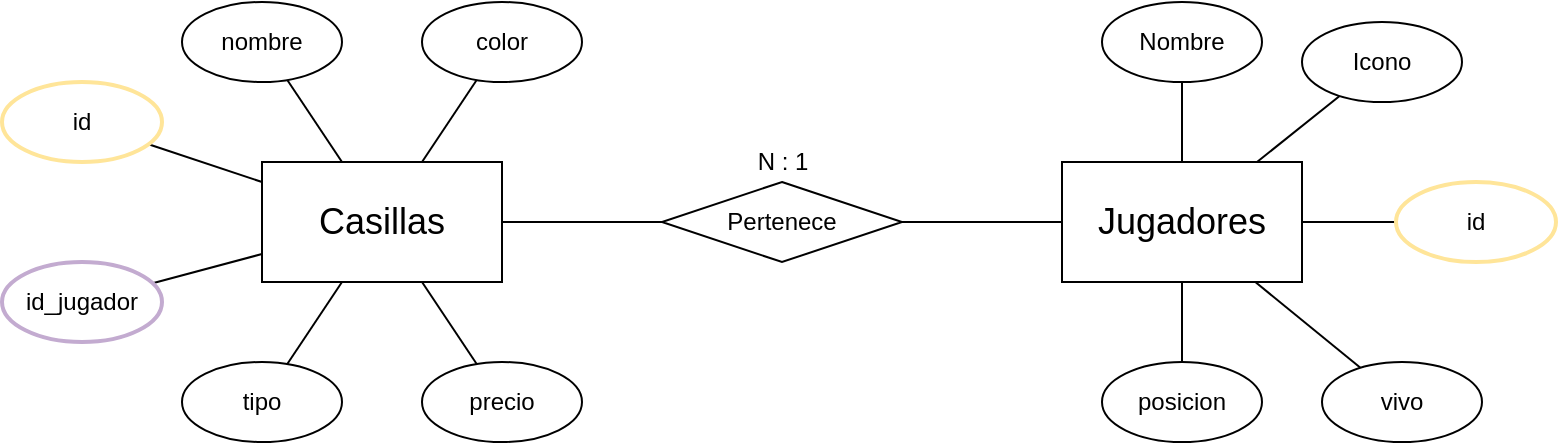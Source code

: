 <mxfile version="15.4.0" type="device"><diagram id="mP2VW1IhReIL55TgQkms" name="Página-1"><mxGraphModel dx="1024" dy="584" grid="1" gridSize="10" guides="1" tooltips="1" connect="1" arrows="1" fold="1" page="1" pageScale="1" pageWidth="827" pageHeight="1169" math="0" shadow="0"><root><mxCell id="0"/><mxCell id="1" parent="0"/><mxCell id="b-MfU3TMRG8_CTztfOdC-5" style="edgeStyle=orthogonalEdgeStyle;rounded=0;orthogonalLoop=1;jettySize=auto;html=1;exitX=1;exitY=0.5;exitDx=0;exitDy=0;entryX=0.417;entryY=0.5;entryDx=0;entryDy=0;entryPerimeter=0;" edge="1" parent="1" source="b-MfU3TMRG8_CTztfOdC-1" target="b-MfU3TMRG8_CTztfOdC-3"><mxGeometry relative="1" as="geometry"/></mxCell><mxCell id="b-MfU3TMRG8_CTztfOdC-16" style="edgeStyle=none;rounded=0;orthogonalLoop=1;jettySize=auto;html=1;endArrow=none;endFill=0;" edge="1" parent="1" source="b-MfU3TMRG8_CTztfOdC-1" target="b-MfU3TMRG8_CTztfOdC-7"><mxGeometry relative="1" as="geometry"/></mxCell><mxCell id="b-MfU3TMRG8_CTztfOdC-18" style="edgeStyle=none;rounded=0;orthogonalLoop=1;jettySize=auto;html=1;endArrow=none;endFill=0;" edge="1" parent="1" source="b-MfU3TMRG8_CTztfOdC-1" target="b-MfU3TMRG8_CTztfOdC-12"><mxGeometry relative="1" as="geometry"/></mxCell><mxCell id="b-MfU3TMRG8_CTztfOdC-1" value="&lt;font style=&quot;font-size: 18px&quot;&gt;Casillas&lt;/font&gt;" style="rounded=0;whiteSpace=wrap;html=1;" vertex="1" parent="1"><mxGeometry x="160" y="260" width="120" height="60" as="geometry"/></mxCell><mxCell id="b-MfU3TMRG8_CTztfOdC-6" style="edgeStyle=orthogonalEdgeStyle;rounded=0;orthogonalLoop=1;jettySize=auto;html=1;exitX=0;exitY=0.5;exitDx=0;exitDy=0;entryX=0.667;entryY=0.5;entryDx=0;entryDy=0;entryPerimeter=0;" edge="1" parent="1" source="b-MfU3TMRG8_CTztfOdC-2" target="b-MfU3TMRG8_CTztfOdC-3"><mxGeometry relative="1" as="geometry"/></mxCell><mxCell id="b-MfU3TMRG8_CTztfOdC-31" style="edgeStyle=none;rounded=0;orthogonalLoop=1;jettySize=auto;html=1;endArrow=none;endFill=0;" edge="1" parent="1" source="b-MfU3TMRG8_CTztfOdC-2" target="b-MfU3TMRG8_CTztfOdC-29"><mxGeometry relative="1" as="geometry"/></mxCell><mxCell id="b-MfU3TMRG8_CTztfOdC-2" value="&lt;font style=&quot;font-size: 18px&quot;&gt;Jugadores&lt;/font&gt;" style="rounded=0;whiteSpace=wrap;html=1;" vertex="1" parent="1"><mxGeometry x="560" y="260" width="120" height="60" as="geometry"/></mxCell><mxCell id="b-MfU3TMRG8_CTztfOdC-3" value="Pertenece" style="rhombus;whiteSpace=wrap;html=1;" vertex="1" parent="1"><mxGeometry x="360" y="270" width="120" height="40" as="geometry"/></mxCell><mxCell id="b-MfU3TMRG8_CTztfOdC-4" value="N : 1" style="text;html=1;align=center;verticalAlign=middle;resizable=0;points=[];autosize=1;strokeColor=none;fillColor=none;" vertex="1" parent="1"><mxGeometry x="400" y="250" width="40" height="20" as="geometry"/></mxCell><mxCell id="b-MfU3TMRG8_CTztfOdC-7" value="id" style="ellipse;whiteSpace=wrap;html=1;strokeColor=#FFE599;strokeWidth=2;" vertex="1" parent="1"><mxGeometry x="30" y="220" width="80" height="40" as="geometry"/></mxCell><mxCell id="b-MfU3TMRG8_CTztfOdC-14" style="edgeStyle=none;rounded=0;orthogonalLoop=1;jettySize=auto;html=1;endArrow=none;endFill=0;" edge="1" parent="1" source="b-MfU3TMRG8_CTztfOdC-8" target="b-MfU3TMRG8_CTztfOdC-1"><mxGeometry relative="1" as="geometry"/></mxCell><mxCell id="b-MfU3TMRG8_CTztfOdC-8" value="nombre" style="ellipse;whiteSpace=wrap;html=1;" vertex="1" parent="1"><mxGeometry x="120" y="180" width="80" height="40" as="geometry"/></mxCell><mxCell id="b-MfU3TMRG8_CTztfOdC-13" style="rounded=0;orthogonalLoop=1;jettySize=auto;html=1;endArrow=none;endFill=0;" edge="1" parent="1" source="b-MfU3TMRG8_CTztfOdC-9" target="b-MfU3TMRG8_CTztfOdC-1"><mxGeometry relative="1" as="geometry"/></mxCell><mxCell id="b-MfU3TMRG8_CTztfOdC-9" value="color" style="ellipse;whiteSpace=wrap;html=1;" vertex="1" parent="1"><mxGeometry x="240" y="180" width="80" height="40" as="geometry"/></mxCell><mxCell id="b-MfU3TMRG8_CTztfOdC-17" style="edgeStyle=none;rounded=0;orthogonalLoop=1;jettySize=auto;html=1;endArrow=none;endFill=0;" edge="1" parent="1" source="b-MfU3TMRG8_CTztfOdC-10" target="b-MfU3TMRG8_CTztfOdC-1"><mxGeometry relative="1" as="geometry"/></mxCell><mxCell id="b-MfU3TMRG8_CTztfOdC-10" value="tipo" style="ellipse;whiteSpace=wrap;html=1;" vertex="1" parent="1"><mxGeometry x="120" y="360" width="80" height="40" as="geometry"/></mxCell><mxCell id="b-MfU3TMRG8_CTztfOdC-12" value="precio" style="ellipse;whiteSpace=wrap;html=1;" vertex="1" parent="1"><mxGeometry x="240" y="360" width="80" height="40" as="geometry"/></mxCell><mxCell id="b-MfU3TMRG8_CTztfOdC-20" style="edgeStyle=none;rounded=0;orthogonalLoop=1;jettySize=auto;html=1;endArrow=none;endFill=0;" edge="1" parent="1" source="b-MfU3TMRG8_CTztfOdC-21" target="b-MfU3TMRG8_CTztfOdC-2"><mxGeometry relative="1" as="geometry"><mxPoint x="570" y="220" as="targetPoint"/></mxGeometry></mxCell><mxCell id="b-MfU3TMRG8_CTztfOdC-21" value="id" style="ellipse;whiteSpace=wrap;html=1;strokeColor=#FFE599;strokeWidth=2;" vertex="1" parent="1"><mxGeometry x="727" y="270" width="80" height="40" as="geometry"/></mxCell><mxCell id="b-MfU3TMRG8_CTztfOdC-22" style="edgeStyle=none;rounded=0;orthogonalLoop=1;jettySize=auto;html=1;endArrow=none;endFill=0;" edge="1" parent="1" source="b-MfU3TMRG8_CTztfOdC-23" target="b-MfU3TMRG8_CTztfOdC-2"><mxGeometry relative="1" as="geometry"><mxPoint x="610" y="190" as="targetPoint"/></mxGeometry></mxCell><mxCell id="b-MfU3TMRG8_CTztfOdC-23" value="Nombre" style="ellipse;whiteSpace=wrap;html=1;" vertex="1" parent="1"><mxGeometry x="580" y="180" width="80" height="40" as="geometry"/></mxCell><mxCell id="b-MfU3TMRG8_CTztfOdC-24" style="rounded=0;orthogonalLoop=1;jettySize=auto;html=1;endArrow=none;endFill=0;" edge="1" parent="1" source="b-MfU3TMRG8_CTztfOdC-25" target="b-MfU3TMRG8_CTztfOdC-2"><mxGeometry relative="1" as="geometry"><mxPoint x="643.636" y="190" as="targetPoint"/></mxGeometry></mxCell><mxCell id="b-MfU3TMRG8_CTztfOdC-25" value="Icono" style="ellipse;whiteSpace=wrap;html=1;" vertex="1" parent="1"><mxGeometry x="680" y="190" width="80" height="40" as="geometry"/></mxCell><mxCell id="b-MfU3TMRG8_CTztfOdC-27" style="edgeStyle=none;rounded=0;orthogonalLoop=1;jettySize=auto;html=1;endArrow=none;endFill=0;" edge="1" parent="1" source="b-MfU3TMRG8_CTztfOdC-26" target="b-MfU3TMRG8_CTztfOdC-1"><mxGeometry relative="1" as="geometry"/></mxCell><mxCell id="b-MfU3TMRG8_CTztfOdC-26" value="id_jugador" style="ellipse;whiteSpace=wrap;html=1;strokeColor=#C3ABD0;strokeWidth=2;" vertex="1" parent="1"><mxGeometry x="30" y="310" width="80" height="40" as="geometry"/></mxCell><mxCell id="b-MfU3TMRG8_CTztfOdC-30" style="edgeStyle=none;rounded=0;orthogonalLoop=1;jettySize=auto;html=1;endArrow=none;endFill=0;" edge="1" parent="1" source="b-MfU3TMRG8_CTztfOdC-28" target="b-MfU3TMRG8_CTztfOdC-2"><mxGeometry relative="1" as="geometry"/></mxCell><mxCell id="b-MfU3TMRG8_CTztfOdC-28" value="vivo" style="ellipse;whiteSpace=wrap;html=1;" vertex="1" parent="1"><mxGeometry x="690" y="360" width="80" height="40" as="geometry"/></mxCell><mxCell id="b-MfU3TMRG8_CTztfOdC-29" value="posicion" style="ellipse;whiteSpace=wrap;html=1;" vertex="1" parent="1"><mxGeometry x="580" y="360" width="80" height="40" as="geometry"/></mxCell></root></mxGraphModel></diagram></mxfile>